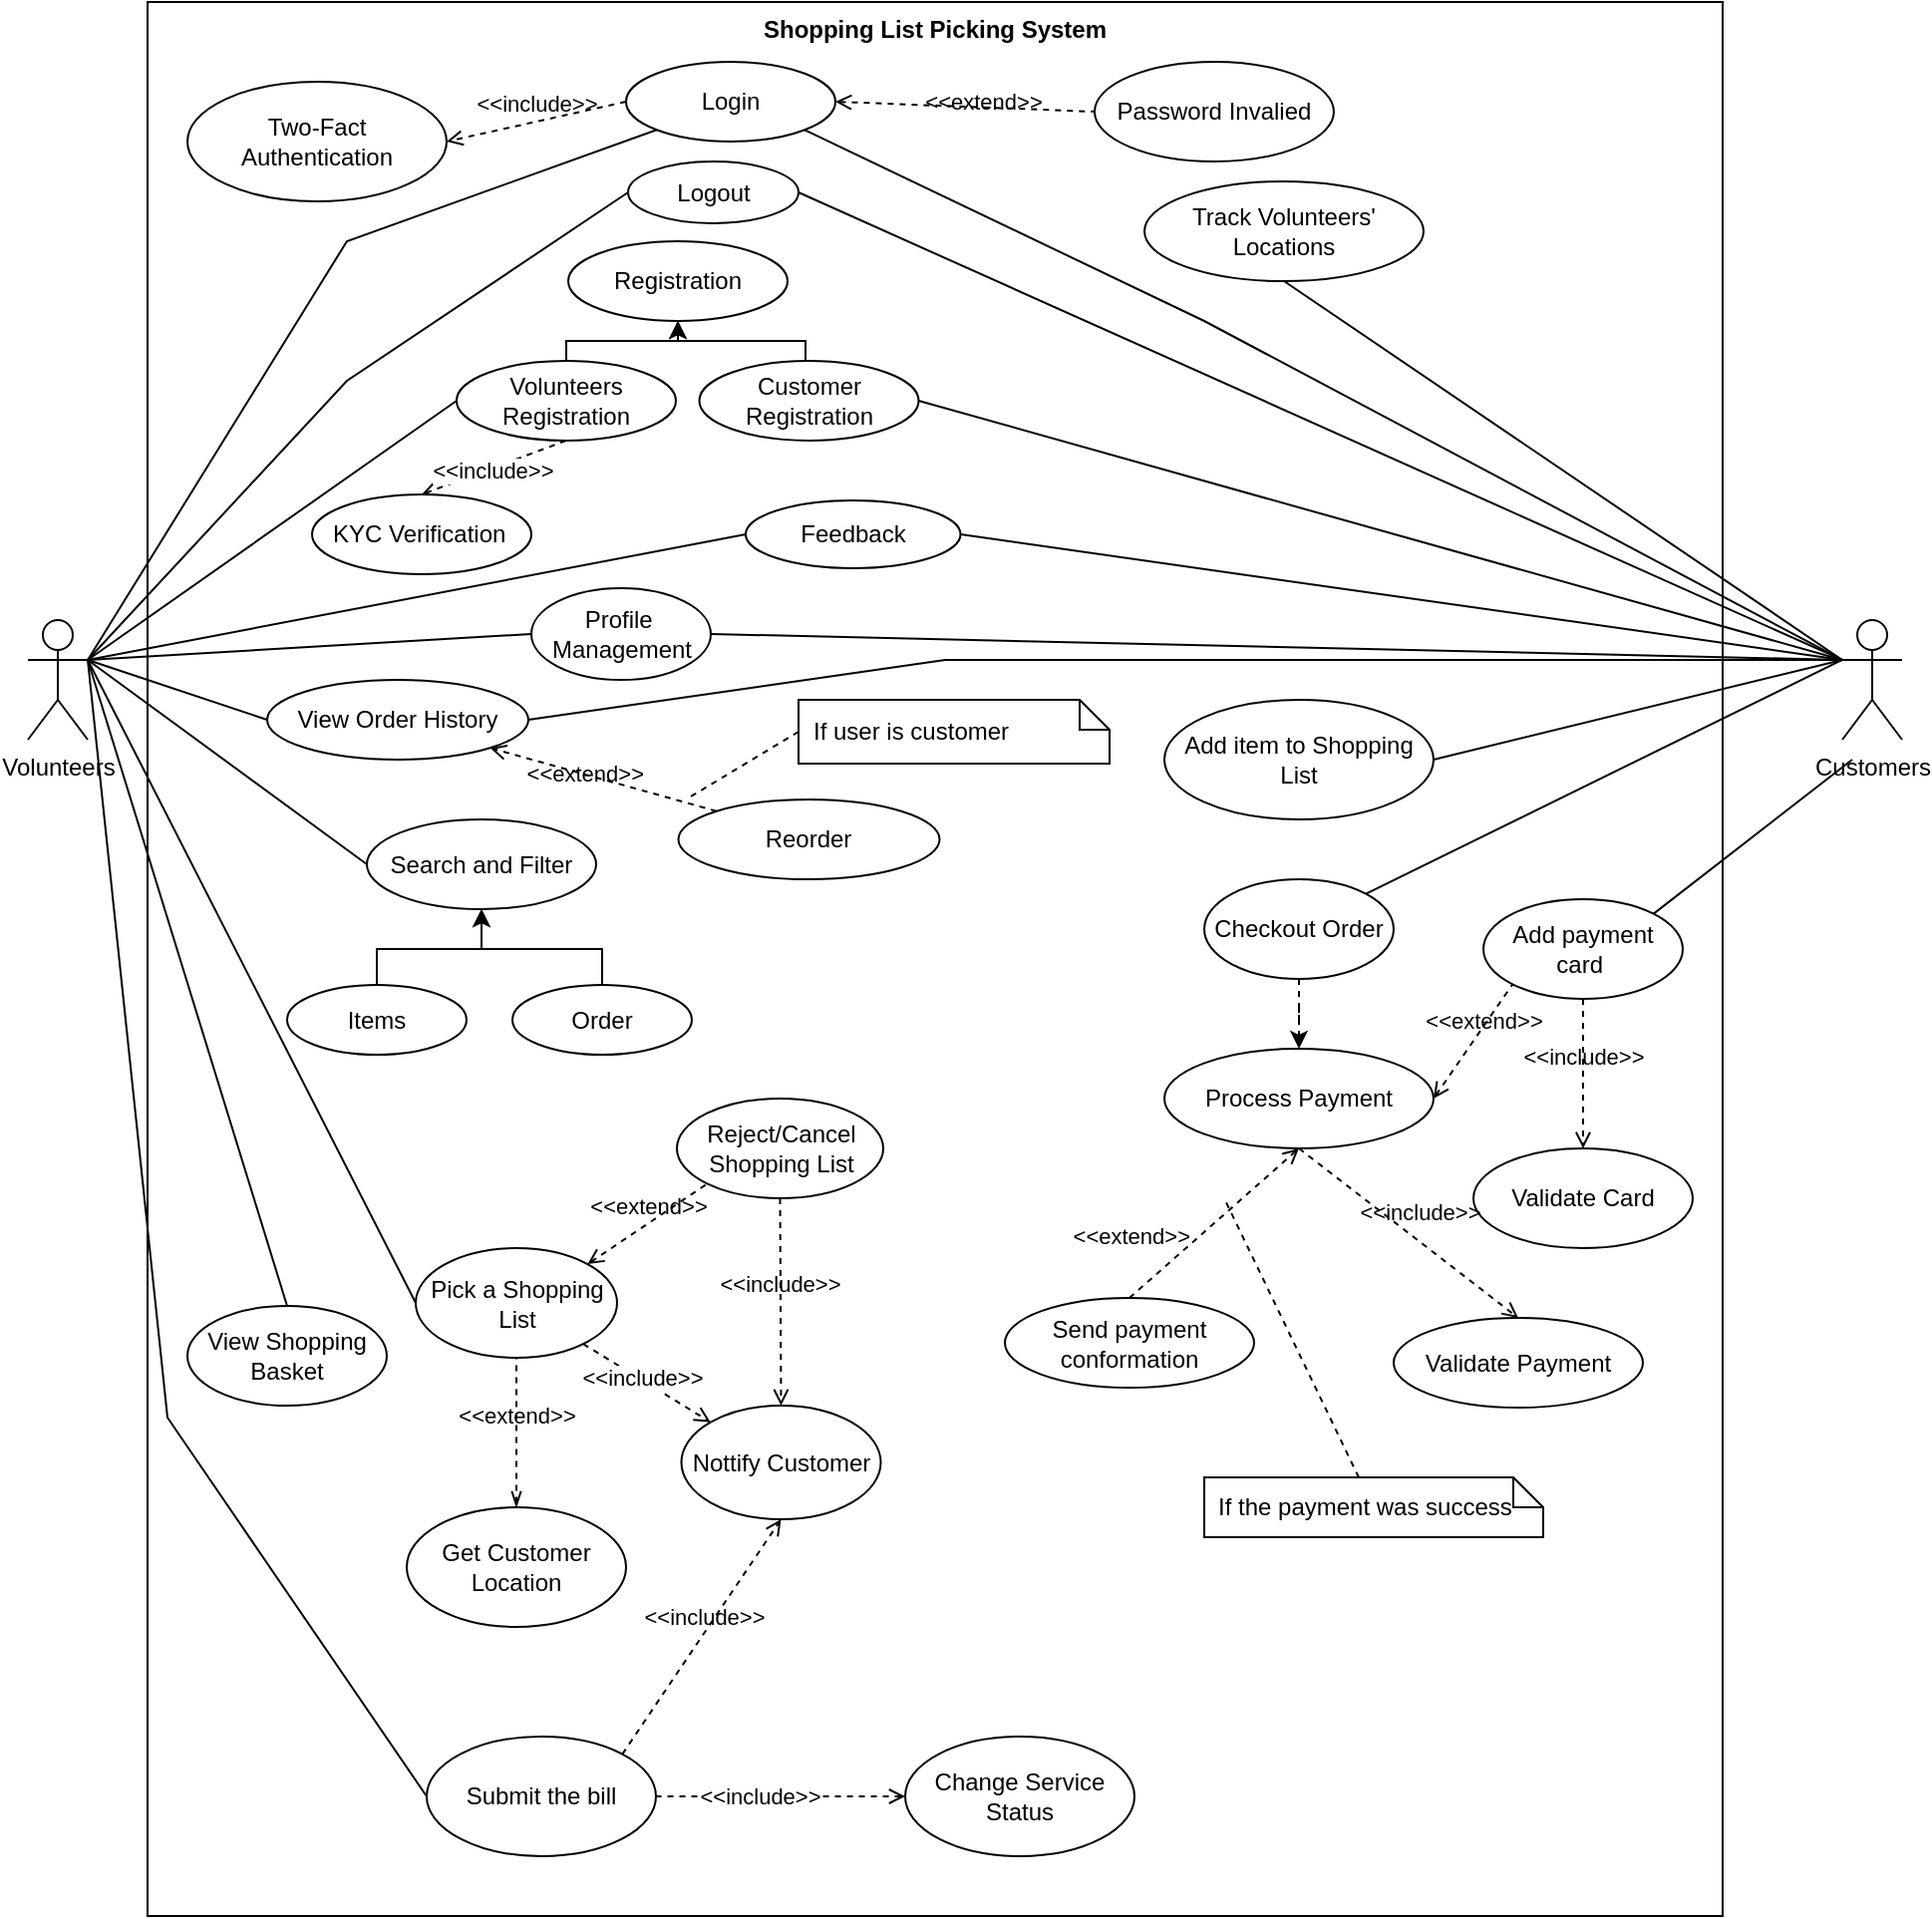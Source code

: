 <mxfile version="24.8.6">
  <diagram name="Page-1" id="Bm3mrh_khHqxssBAUn9y">
    <mxGraphModel dx="855" dy="600" grid="1" gridSize="10" guides="1" tooltips="1" connect="1" arrows="1" fold="1" page="1" pageScale="1" pageWidth="827" pageHeight="1169" math="0" shadow="0">
      <root>
        <mxCell id="0" />
        <mxCell id="1" parent="0" />
        <mxCell id="eCFrXypRxqtkJr-qqZem-71" value="Shopping List Picking System" style="shape=rect;html=1;verticalAlign=top;fontStyle=1;whiteSpace=wrap;align=center;movable=1;resizable=1;rotatable=1;deletable=1;editable=1;locked=0;connectable=1;" parent="1" vertex="1">
          <mxGeometry x="100" y="30" width="790" height="960" as="geometry" />
        </mxCell>
        <mxCell id="PDhOHW-vepiRMD2EDoVo-4" style="rounded=0;orthogonalLoop=1;jettySize=auto;html=1;entryX=0;entryY=0.5;entryDx=0;entryDy=0;endArrow=none;endFill=0;exitX=1;exitY=0.333;exitDx=0;exitDy=0;exitPerimeter=0;" edge="1" parent="1" source="eCFrXypRxqtkJr-qqZem-3" target="PDhOHW-vepiRMD2EDoVo-3">
          <mxGeometry relative="1" as="geometry" />
        </mxCell>
        <mxCell id="eCFrXypRxqtkJr-qqZem-3" value="Volunteers" style="shape=umlActor;html=1;verticalLabelPosition=bottom;verticalAlign=top;align=center;movable=1;resizable=1;rotatable=1;deletable=1;editable=1;locked=0;connectable=1;" parent="1" vertex="1">
          <mxGeometry x="40" y="340" width="30" height="60" as="geometry" />
        </mxCell>
        <mxCell id="PDhOHW-vepiRMD2EDoVo-2" style="rounded=0;orthogonalLoop=1;jettySize=auto;html=1;exitX=0;exitY=0.333;exitDx=0;exitDy=0;exitPerimeter=0;entryX=1;entryY=0;entryDx=0;entryDy=0;endArrow=none;endFill=0;" edge="1" parent="1" source="eCFrXypRxqtkJr-qqZem-7" target="PDhOHW-vepiRMD2EDoVo-1">
          <mxGeometry relative="1" as="geometry" />
        </mxCell>
        <mxCell id="eCFrXypRxqtkJr-qqZem-7" value="Customers" style="shape=umlActor;html=1;verticalLabelPosition=bottom;verticalAlign=top;align=center;movable=1;resizable=1;rotatable=1;deletable=1;editable=1;locked=0;connectable=1;" parent="1" vertex="1">
          <mxGeometry x="950" y="340" width="30" height="60" as="geometry" />
        </mxCell>
        <mxCell id="eCFrXypRxqtkJr-qqZem-9" value="Registration" style="ellipse;whiteSpace=wrap;html=1;" parent="1" vertex="1">
          <mxGeometry x="311" y="150" width="110" height="40" as="geometry" />
        </mxCell>
        <mxCell id="eCFrXypRxqtkJr-qqZem-10" value="Login" style="ellipse;whiteSpace=wrap;html=1;" parent="1" vertex="1">
          <mxGeometry x="340" y="60" width="105" height="40" as="geometry" />
        </mxCell>
        <mxCell id="eCFrXypRxqtkJr-qqZem-11" value="Password Invalied" style="ellipse;whiteSpace=wrap;html=1;" parent="1" vertex="1">
          <mxGeometry x="575" y="60" width="120" height="50" as="geometry" />
        </mxCell>
        <mxCell id="eCFrXypRxqtkJr-qqZem-12" value="Two-Fact Authentication" style="ellipse;whiteSpace=wrap;html=1;" parent="1" vertex="1">
          <mxGeometry x="120" y="70" width="130" height="60" as="geometry" />
        </mxCell>
        <mxCell id="eCFrXypRxqtkJr-qqZem-13" value="&amp;lt;&amp;lt;include&amp;gt;&amp;gt;" style="edgeStyle=none;html=1;endArrow=open;verticalAlign=bottom;dashed=1;labelBackgroundColor=none;rounded=0;exitX=0;exitY=0.5;exitDx=0;exitDy=0;entryX=1;entryY=0.5;entryDx=0;entryDy=0;" parent="1" source="eCFrXypRxqtkJr-qqZem-10" target="eCFrXypRxqtkJr-qqZem-12" edge="1">
          <mxGeometry width="160" relative="1" as="geometry">
            <mxPoint x="240" y="410" as="sourcePoint" />
            <mxPoint x="400" y="410" as="targetPoint" />
          </mxGeometry>
        </mxCell>
        <mxCell id="eCFrXypRxqtkJr-qqZem-14" value="&amp;lt;&amp;lt;extend&amp;gt;&amp;gt;" style="edgeStyle=none;html=1;startArrow=open;endArrow=none;startSize=6;verticalAlign=bottom;dashed=1;labelBackgroundColor=none;rounded=0;entryX=0;entryY=0.5;entryDx=0;entryDy=0;exitX=1;exitY=0.5;exitDx=0;exitDy=0;" parent="1" source="eCFrXypRxqtkJr-qqZem-10" target="eCFrXypRxqtkJr-qqZem-11" edge="1">
          <mxGeometry x="0.145" y="-6" width="160" relative="1" as="geometry">
            <mxPoint x="240" y="410" as="sourcePoint" />
            <mxPoint x="400" y="410" as="targetPoint" />
            <mxPoint as="offset" />
          </mxGeometry>
        </mxCell>
        <mxCell id="eCFrXypRxqtkJr-qqZem-15" value="Add item to Shopping List" style="ellipse;whiteSpace=wrap;html=1;" parent="1" vertex="1">
          <mxGeometry x="610" y="380" width="135" height="60" as="geometry" />
        </mxCell>
        <mxCell id="eCFrXypRxqtkJr-qqZem-18" value="" style="edgeStyle=none;html=1;endArrow=none;verticalAlign=bottom;rounded=0;exitX=1;exitY=0.333;exitDx=0;exitDy=0;exitPerimeter=0;entryX=0;entryY=0.5;entryDx=0;entryDy=0;" parent="1" source="eCFrXypRxqtkJr-qqZem-3" target="sf1Tuupx04ukAxqtWnvD-27" edge="1">
          <mxGeometry width="160" relative="1" as="geometry">
            <mxPoint x="130" y="250" as="sourcePoint" />
            <mxPoint x="290" y="250" as="targetPoint" />
            <Array as="points" />
          </mxGeometry>
        </mxCell>
        <mxCell id="eCFrXypRxqtkJr-qqZem-19" value="" style="edgeStyle=none;html=1;endArrow=none;verticalAlign=bottom;rounded=0;exitX=1;exitY=0.5;exitDx=0;exitDy=0;entryX=0;entryY=0.333;entryDx=0;entryDy=0;entryPerimeter=0;" parent="1" source="sf1Tuupx04ukAxqtWnvD-28" target="eCFrXypRxqtkJr-qqZem-7" edge="1">
          <mxGeometry width="160" relative="1" as="geometry">
            <mxPoint x="240" y="460" as="sourcePoint" />
            <mxPoint x="400" y="460" as="targetPoint" />
            <Array as="points" />
          </mxGeometry>
        </mxCell>
        <mxCell id="eCFrXypRxqtkJr-qqZem-20" value="" style="edgeStyle=none;html=1;endArrow=none;verticalAlign=bottom;rounded=0;entryX=0;entryY=0.333;entryDx=0;entryDy=0;entryPerimeter=0;exitX=1;exitY=1;exitDx=0;exitDy=0;" parent="1" source="eCFrXypRxqtkJr-qqZem-10" target="eCFrXypRxqtkJr-qqZem-7" edge="1">
          <mxGeometry width="160" relative="1" as="geometry">
            <mxPoint x="540" y="450" as="sourcePoint" />
            <mxPoint x="700" y="450" as="targetPoint" />
            <Array as="points">
              <mxPoint x="630" y="190" />
            </Array>
          </mxGeometry>
        </mxCell>
        <mxCell id="eCFrXypRxqtkJr-qqZem-21" value="" style="edgeStyle=none;html=1;endArrow=none;verticalAlign=bottom;rounded=0;exitX=1;exitY=0.333;exitDx=0;exitDy=0;exitPerimeter=0;entryX=0;entryY=1;entryDx=0;entryDy=0;" parent="1" source="eCFrXypRxqtkJr-qqZem-3" target="eCFrXypRxqtkJr-qqZem-10" edge="1">
          <mxGeometry width="160" relative="1" as="geometry">
            <mxPoint x="140" y="460" as="sourcePoint" />
            <mxPoint x="300" y="460" as="targetPoint" />
            <Array as="points">
              <mxPoint x="200" y="150" />
            </Array>
          </mxGeometry>
        </mxCell>
        <mxCell id="eCFrXypRxqtkJr-qqZem-22" value="" style="edgeStyle=none;html=1;endArrow=none;verticalAlign=bottom;rounded=0;entryX=0;entryY=0.333;entryDx=0;entryDy=0;entryPerimeter=0;exitX=1;exitY=0.5;exitDx=0;exitDy=0;" parent="1" source="eCFrXypRxqtkJr-qqZem-15" target="eCFrXypRxqtkJr-qqZem-7" edge="1">
          <mxGeometry width="160" relative="1" as="geometry">
            <mxPoint x="260" y="560" as="sourcePoint" />
            <mxPoint x="420" y="560" as="targetPoint" />
          </mxGeometry>
        </mxCell>
        <mxCell id="eCFrXypRxqtkJr-qqZem-24" value="" style="edgeStyle=none;html=1;endArrow=none;verticalAlign=bottom;rounded=0;exitX=1;exitY=0.333;exitDx=0;exitDy=0;exitPerimeter=0;entryX=0.5;entryY=0;entryDx=0;entryDy=0;" parent="1" source="eCFrXypRxqtkJr-qqZem-3" target="eCFrXypRxqtkJr-qqZem-43" edge="1">
          <mxGeometry width="160" relative="1" as="geometry">
            <mxPoint x="140" y="460" as="sourcePoint" />
            <mxPoint x="200" y="490" as="targetPoint" />
          </mxGeometry>
        </mxCell>
        <mxCell id="eCFrXypRxqtkJr-qqZem-25" value="Reject/Cancel Shopping List" style="ellipse;whiteSpace=wrap;html=1;" parent="1" vertex="1">
          <mxGeometry x="365.5" y="580" width="103.5" height="50" as="geometry" />
        </mxCell>
        <mxCell id="eCFrXypRxqtkJr-qqZem-29" value="Track Volunteers&#39; Locations" style="ellipse;whiteSpace=wrap;html=1;" parent="1" vertex="1">
          <mxGeometry x="600" y="120" width="140" height="50" as="geometry" />
        </mxCell>
        <mxCell id="eCFrXypRxqtkJr-qqZem-33" value="" style="endArrow=none;html=1;rounded=0;exitX=0.5;exitY=1;exitDx=0;exitDy=0;entryX=0;entryY=0.333;entryDx=0;entryDy=0;entryPerimeter=0;" parent="1" source="eCFrXypRxqtkJr-qqZem-29" edge="1" target="eCFrXypRxqtkJr-qqZem-7">
          <mxGeometry width="50" height="50" relative="1" as="geometry">
            <mxPoint x="730" y="400" as="sourcePoint" />
            <mxPoint x="780" y="350" as="targetPoint" />
          </mxGeometry>
        </mxCell>
        <mxCell id="eCFrXypRxqtkJr-qqZem-34" value="Get Customer Location" style="ellipse;whiteSpace=wrap;html=1;" parent="1" vertex="1">
          <mxGeometry x="230" y="785" width="110" height="60" as="geometry" />
        </mxCell>
        <mxCell id="eCFrXypRxqtkJr-qqZem-36" value="Add payment card&amp;nbsp;" style="ellipse;whiteSpace=wrap;html=1;" parent="1" vertex="1">
          <mxGeometry x="770" y="480" width="100" height="50" as="geometry" />
        </mxCell>
        <mxCell id="eCFrXypRxqtkJr-qqZem-38" value="" style="edgeStyle=none;html=1;endArrow=none;verticalAlign=bottom;rounded=0;exitX=0;exitY=0.333;exitDx=0;exitDy=0;exitPerimeter=0;entryX=1;entryY=0;entryDx=0;entryDy=0;" parent="1" target="eCFrXypRxqtkJr-qqZem-36" edge="1">
          <mxGeometry width="160" relative="1" as="geometry">
            <mxPoint x="955" y="410" as="sourcePoint" />
            <mxPoint x="1045" y="520" as="targetPoint" />
          </mxGeometry>
        </mxCell>
        <mxCell id="eCFrXypRxqtkJr-qqZem-39" value="Validate Card" style="ellipse;whiteSpace=wrap;html=1;" parent="1" vertex="1">
          <mxGeometry x="765" y="605" width="110" height="50" as="geometry" />
        </mxCell>
        <mxCell id="eCFrXypRxqtkJr-qqZem-40" value="&amp;lt;&amp;lt;include&amp;gt;&amp;gt;" style="edgeStyle=none;html=1;endArrow=open;verticalAlign=bottom;dashed=1;labelBackgroundColor=none;rounded=0;exitX=0.5;exitY=1;exitDx=0;exitDy=0;entryX=0.5;entryY=0;entryDx=0;entryDy=0;" parent="1" source="eCFrXypRxqtkJr-qqZem-36" target="eCFrXypRxqtkJr-qqZem-39" edge="1">
          <mxGeometry width="160" relative="1" as="geometry">
            <mxPoint x="545" y="670" as="sourcePoint" />
            <mxPoint x="705" y="670" as="targetPoint" />
          </mxGeometry>
        </mxCell>
        <mxCell id="eCFrXypRxqtkJr-qqZem-43" value="View Shopping Basket" style="ellipse;whiteSpace=wrap;html=1;" parent="1" vertex="1">
          <mxGeometry x="120" y="684" width="100" height="50" as="geometry" />
        </mxCell>
        <mxCell id="PDhOHW-vepiRMD2EDoVo-10" style="rounded=0;orthogonalLoop=1;jettySize=auto;html=1;entryX=0;entryY=0;entryDx=0;entryDy=0;endArrow=open;endFill=0;dashed=1;" edge="1" parent="1" source="eCFrXypRxqtkJr-qqZem-44" target="eCFrXypRxqtkJr-qqZem-51">
          <mxGeometry relative="1" as="geometry" />
        </mxCell>
        <mxCell id="PDhOHW-vepiRMD2EDoVo-11" value="&amp;lt;&amp;lt;include&amp;gt;&amp;gt;" style="edgeLabel;html=1;align=center;verticalAlign=middle;resizable=0;points=[];" vertex="1" connectable="0" parent="PDhOHW-vepiRMD2EDoVo-10">
          <mxGeometry x="-0.091" y="1" relative="1" as="geometry">
            <mxPoint as="offset" />
          </mxGeometry>
        </mxCell>
        <mxCell id="eCFrXypRxqtkJr-qqZem-44" value="Pick a Shopping List" style="ellipse;whiteSpace=wrap;html=1;" parent="1" vertex="1">
          <mxGeometry x="234.5" y="655" width="101" height="55" as="geometry" />
        </mxCell>
        <mxCell id="eCFrXypRxqtkJr-qqZem-50" value="&amp;lt;&amp;lt;extend&amp;gt;&amp;gt;" style="edgeStyle=none;html=1;startArrow=open;endArrow=none;startSize=6;verticalAlign=bottom;dashed=1;labelBackgroundColor=none;rounded=0;exitX=1;exitY=0;exitDx=0;exitDy=0;entryX=0;entryY=1;entryDx=0;entryDy=0;" parent="1" source="eCFrXypRxqtkJr-qqZem-44" target="eCFrXypRxqtkJr-qqZem-25" edge="1">
          <mxGeometry x="-0.002" width="160" relative="1" as="geometry">
            <mxPoint x="394.5" y="650" as="sourcePoint" />
            <mxPoint x="554.5" y="650" as="targetPoint" />
            <mxPoint as="offset" />
          </mxGeometry>
        </mxCell>
        <mxCell id="eCFrXypRxqtkJr-qqZem-51" value="Nottify Customer" style="ellipse;whiteSpace=wrap;html=1;" parent="1" vertex="1">
          <mxGeometry x="367.75" y="734" width="100" height="57" as="geometry" />
        </mxCell>
        <mxCell id="eCFrXypRxqtkJr-qqZem-52" value="&amp;lt;&amp;lt;include&amp;gt;&amp;gt;" style="edgeStyle=none;html=1;endArrow=open;verticalAlign=bottom;dashed=1;labelBackgroundColor=none;rounded=0;entryX=0.5;entryY=0;entryDx=0;entryDy=0;exitX=0.5;exitY=1;exitDx=0;exitDy=0;" parent="1" source="eCFrXypRxqtkJr-qqZem-25" target="eCFrXypRxqtkJr-qqZem-51" edge="1">
          <mxGeometry x="-0.003" width="160" relative="1" as="geometry">
            <mxPoint x="470" y="390" as="sourcePoint" />
            <mxPoint x="530" y="420" as="targetPoint" />
            <mxPoint as="offset" />
          </mxGeometry>
        </mxCell>
        <mxCell id="eCFrXypRxqtkJr-qqZem-54" value="Submit the bill" style="ellipse;whiteSpace=wrap;html=1;" parent="1" vertex="1">
          <mxGeometry x="240" y="900" width="115" height="60" as="geometry" />
        </mxCell>
        <mxCell id="eCFrXypRxqtkJr-qqZem-55" value="&amp;lt;&amp;lt;include&amp;gt;&amp;gt;" style="edgeStyle=none;html=1;endArrow=open;verticalAlign=bottom;dashed=1;labelBackgroundColor=none;rounded=0;entryX=0.5;entryY=1;entryDx=0;entryDy=0;exitX=1;exitY=0;exitDx=0;exitDy=0;" parent="1" source="eCFrXypRxqtkJr-qqZem-54" target="eCFrXypRxqtkJr-qqZem-51" edge="1">
          <mxGeometry x="0.022" width="160" relative="1" as="geometry">
            <mxPoint x="370" y="650" as="sourcePoint" />
            <mxPoint x="530" y="650" as="targetPoint" />
            <Array as="points" />
            <mxPoint as="offset" />
          </mxGeometry>
        </mxCell>
        <mxCell id="eCFrXypRxqtkJr-qqZem-56" value="" style="edgeStyle=none;html=1;endArrow=none;verticalAlign=bottom;rounded=0;exitX=1;exitY=0.333;exitDx=0;exitDy=0;exitPerimeter=0;entryX=0;entryY=0.5;entryDx=0;entryDy=0;" parent="1" source="eCFrXypRxqtkJr-qqZem-3" target="eCFrXypRxqtkJr-qqZem-54" edge="1">
          <mxGeometry width="160" relative="1" as="geometry">
            <mxPoint x="370" y="650" as="sourcePoint" />
            <mxPoint x="530" y="650" as="targetPoint" />
            <Array as="points">
              <mxPoint x="110" y="740" />
            </Array>
          </mxGeometry>
        </mxCell>
        <mxCell id="eCFrXypRxqtkJr-qqZem-58" value="Process Payment" style="ellipse;whiteSpace=wrap;html=1;" parent="1" vertex="1">
          <mxGeometry x="610" y="555" width="135" height="50" as="geometry" />
        </mxCell>
        <mxCell id="eCFrXypRxqtkJr-qqZem-59" value="Validate Payment" style="ellipse;whiteSpace=wrap;html=1;" parent="1" vertex="1">
          <mxGeometry x="725" y="690" width="125" height="45" as="geometry" />
        </mxCell>
        <mxCell id="eCFrXypRxqtkJr-qqZem-60" value="Send payment conformation" style="ellipse;whiteSpace=wrap;html=1;" parent="1" vertex="1">
          <mxGeometry x="530" y="680" width="125" height="45" as="geometry" />
        </mxCell>
        <mxCell id="eCFrXypRxqtkJr-qqZem-62" value="&amp;lt;&amp;lt;include&amp;gt;&amp;gt;" style="edgeStyle=none;html=1;endArrow=open;verticalAlign=bottom;dashed=1;labelBackgroundColor=none;rounded=0;exitX=0.5;exitY=1;exitDx=0;exitDy=0;entryX=0.5;entryY=0;entryDx=0;entryDy=0;" parent="1" source="eCFrXypRxqtkJr-qqZem-58" target="eCFrXypRxqtkJr-qqZem-59" edge="1">
          <mxGeometry x="0.048" y="4" width="160" relative="1" as="geometry">
            <mxPoint x="535" y="435" as="sourcePoint" />
            <mxPoint x="695" y="435" as="targetPoint" />
            <mxPoint as="offset" />
          </mxGeometry>
        </mxCell>
        <mxCell id="eCFrXypRxqtkJr-qqZem-64" value="Profile&amp;nbsp;&lt;div&gt;Management&lt;/div&gt;" style="ellipse;whiteSpace=wrap;html=1;" parent="1" vertex="1">
          <mxGeometry x="292.5" y="324" width="90" height="46" as="geometry" />
        </mxCell>
        <mxCell id="eCFrXypRxqtkJr-qqZem-67" value="" style="edgeStyle=none;html=1;endArrow=none;verticalAlign=bottom;rounded=0;exitX=1;exitY=0.333;exitDx=0;exitDy=0;exitPerimeter=0;entryX=0;entryY=0.5;entryDx=0;entryDy=0;" parent="1" source="eCFrXypRxqtkJr-qqZem-3" target="eCFrXypRxqtkJr-qqZem-64" edge="1">
          <mxGeometry width="160" relative="1" as="geometry">
            <mxPoint x="370" y="460" as="sourcePoint" />
            <mxPoint x="530" y="460" as="targetPoint" />
          </mxGeometry>
        </mxCell>
        <mxCell id="eCFrXypRxqtkJr-qqZem-68" value="" style="edgeStyle=none;html=1;endArrow=none;verticalAlign=bottom;rounded=0;exitX=1;exitY=0.5;exitDx=0;exitDy=0;entryX=0;entryY=0.333;entryDx=0;entryDy=0;entryPerimeter=0;" parent="1" source="eCFrXypRxqtkJr-qqZem-64" target="eCFrXypRxqtkJr-qqZem-7" edge="1">
          <mxGeometry width="160" relative="1" as="geometry">
            <mxPoint x="482.5" y="320" as="sourcePoint" />
            <mxPoint x="642.5" y="320" as="targetPoint" />
            <Array as="points" />
          </mxGeometry>
        </mxCell>
        <mxCell id="eCFrXypRxqtkJr-qqZem-72" value="If the payment was success" style="shape=note;size=15;spacingLeft=5;align=left;whiteSpace=wrap;" parent="1" vertex="1">
          <mxGeometry x="630" y="770" width="170" height="30" as="geometry" />
        </mxCell>
        <mxCell id="eCFrXypRxqtkJr-qqZem-73" value="&amp;lt;&amp;lt;extend&amp;gt;&amp;gt;" style="align=right;html=1;verticalAlign=bottom;rounded=0;labelBackgroundColor=none;endArrow=open;endSize=6;dashed=1;entryX=0.5;entryY=1;entryDx=0;entryDy=0;exitX=0.5;exitY=0;exitDx=0;exitDy=0;" parent="1" source="eCFrXypRxqtkJr-qqZem-60" target="eCFrXypRxqtkJr-qqZem-58" edge="1">
          <mxGeometry x="-0.332" y="-4" relative="1" as="geometry">
            <mxPoint x="725" y="605" as="targetPoint" />
            <mxPoint x="835" y="665" as="sourcePoint" />
            <mxPoint as="offset" />
          </mxGeometry>
        </mxCell>
        <mxCell id="eCFrXypRxqtkJr-qqZem-74" value="" style="edgeStyle=none;html=1;endArrow=none;rounded=0;labelBackgroundColor=none;dashed=1;exitX=0;exitY=0;exitDx=77.5;exitDy=0;exitPerimeter=0;" parent="1" source="eCFrXypRxqtkJr-qqZem-72" edge="1">
          <mxGeometry relative="1" as="geometry">
            <mxPoint x="640" y="630" as="targetPoint" />
            <mxPoint x="827.5" y="565" as="sourcePoint" />
          </mxGeometry>
        </mxCell>
        <mxCell id="eCFrXypRxqtkJr-qqZem-75" value="View Order History" style="ellipse;whiteSpace=wrap;html=1;" parent="1" vertex="1">
          <mxGeometry x="160" y="370" width="131" height="40" as="geometry" />
        </mxCell>
        <mxCell id="eCFrXypRxqtkJr-qqZem-76" value="" style="edgeStyle=none;html=1;endArrow=none;verticalAlign=bottom;rounded=0;entryX=0;entryY=0.5;entryDx=0;entryDy=0;exitX=1;exitY=0.333;exitDx=0;exitDy=0;exitPerimeter=0;" parent="1" source="eCFrXypRxqtkJr-qqZem-3" target="eCFrXypRxqtkJr-qqZem-75" edge="1">
          <mxGeometry width="160" relative="1" as="geometry">
            <mxPoint x="170" y="390" as="sourcePoint" />
            <mxPoint x="410" y="470" as="targetPoint" />
          </mxGeometry>
        </mxCell>
        <mxCell id="eCFrXypRxqtkJr-qqZem-77" value="" style="endArrow=none;html=1;rounded=0;exitX=1;exitY=0.5;exitDx=0;exitDy=0;entryX=0;entryY=0.333;entryDx=0;entryDy=0;entryPerimeter=0;" parent="1" source="eCFrXypRxqtkJr-qqZem-75" edge="1" target="eCFrXypRxqtkJr-qqZem-7">
          <mxGeometry width="50" height="50" relative="1" as="geometry">
            <mxPoint x="410" y="380" as="sourcePoint" />
            <mxPoint x="780" y="350" as="targetPoint" />
            <Array as="points">
              <mxPoint x="500" y="360" />
            </Array>
          </mxGeometry>
        </mxCell>
        <mxCell id="eCFrXypRxqtkJr-qqZem-80" value="Reorder" style="ellipse;whiteSpace=wrap;html=1;" parent="1" vertex="1">
          <mxGeometry x="366.25" y="430" width="131" height="40" as="geometry" />
        </mxCell>
        <mxCell id="eCFrXypRxqtkJr-qqZem-82" value="Feedback" style="ellipse;whiteSpace=wrap;html=1;" parent="1" vertex="1">
          <mxGeometry x="400" y="280" width="107.75" height="34" as="geometry" />
        </mxCell>
        <mxCell id="eCFrXypRxqtkJr-qqZem-83" value="" style="edgeStyle=none;html=1;endArrow=none;verticalAlign=bottom;rounded=0;exitX=1;exitY=0.333;exitDx=0;exitDy=0;exitPerimeter=0;entryX=0;entryY=0.5;entryDx=0;entryDy=0;" parent="1" source="eCFrXypRxqtkJr-qqZem-3" target="eCFrXypRxqtkJr-qqZem-82" edge="1">
          <mxGeometry width="160" relative="1" as="geometry">
            <mxPoint x="370" y="370" as="sourcePoint" />
            <mxPoint x="530" y="370" as="targetPoint" />
            <Array as="points" />
          </mxGeometry>
        </mxCell>
        <mxCell id="eCFrXypRxqtkJr-qqZem-84" value="" style="edgeStyle=none;html=1;endArrow=none;verticalAlign=bottom;rounded=0;exitX=1;exitY=0.5;exitDx=0;exitDy=0;entryX=0;entryY=0.333;entryDx=0;entryDy=0;entryPerimeter=0;" parent="1" source="eCFrXypRxqtkJr-qqZem-82" target="eCFrXypRxqtkJr-qqZem-7" edge="1">
          <mxGeometry width="160" relative="1" as="geometry">
            <mxPoint x="370" y="370" as="sourcePoint" />
            <mxPoint x="530" y="370" as="targetPoint" />
          </mxGeometry>
        </mxCell>
        <mxCell id="eCFrXypRxqtkJr-qqZem-87" value="&amp;lt;&amp;lt;extend&amp;gt;&amp;gt;" style="edgeStyle=none;html=1;endArrow=none;verticalAlign=bottom;dashed=1;labelBackgroundColor=none;rounded=0;entryX=0;entryY=1;entryDx=0;entryDy=0;exitX=1;exitY=0.5;exitDx=0;exitDy=0;startArrow=open;startFill=0;endFill=0;" parent="1" source="eCFrXypRxqtkJr-qqZem-58" target="eCFrXypRxqtkJr-qqZem-36" edge="1">
          <mxGeometry x="0.116" y="-3" width="160" relative="1" as="geometry">
            <mxPoint x="815" y="515" as="sourcePoint" />
            <mxPoint x="765" y="510" as="targetPoint" />
            <mxPoint as="offset" />
          </mxGeometry>
        </mxCell>
        <mxCell id="eCFrXypRxqtkJr-qqZem-88" value="Logout" style="ellipse;whiteSpace=wrap;html=1;" parent="1" vertex="1">
          <mxGeometry x="341" y="110" width="85.5" height="31" as="geometry" />
        </mxCell>
        <mxCell id="eCFrXypRxqtkJr-qqZem-89" value="" style="edgeStyle=none;html=1;endArrow=none;verticalAlign=bottom;rounded=0;exitX=1;exitY=0.333;exitDx=0;exitDy=0;exitPerimeter=0;entryX=0;entryY=0.5;entryDx=0;entryDy=0;" parent="1" source="eCFrXypRxqtkJr-qqZem-3" target="eCFrXypRxqtkJr-qqZem-88" edge="1">
          <mxGeometry width="160" relative="1" as="geometry">
            <mxPoint x="370" y="140" as="sourcePoint" />
            <mxPoint x="530" y="140" as="targetPoint" />
            <Array as="points">
              <mxPoint x="200" y="220" />
            </Array>
          </mxGeometry>
        </mxCell>
        <mxCell id="eCFrXypRxqtkJr-qqZem-90" value="" style="endArrow=none;html=1;rounded=0;entryX=0;entryY=0.333;entryDx=0;entryDy=0;entryPerimeter=0;exitX=1;exitY=0.5;exitDx=0;exitDy=0;" parent="1" source="eCFrXypRxqtkJr-qqZem-88" target="eCFrXypRxqtkJr-qqZem-7" edge="1">
          <mxGeometry width="50" height="50" relative="1" as="geometry">
            <mxPoint x="420" y="160" as="sourcePoint" />
            <mxPoint x="470" y="110" as="targetPoint" />
          </mxGeometry>
        </mxCell>
        <mxCell id="sf1Tuupx04ukAxqtWnvD-12" value="&amp;lt;&amp;lt;extend&amp;gt;&amp;gt;" style="edgeStyle=none;html=1;endArrow=none;verticalAlign=bottom;dashed=1;labelBackgroundColor=none;rounded=0;exitX=0.5;exitY=0;exitDx=0;exitDy=0;entryX=0.5;entryY=1;entryDx=0;entryDy=0;startArrow=openThin;startFill=0;endFill=0;" parent="1" source="eCFrXypRxqtkJr-qqZem-34" target="eCFrXypRxqtkJr-qqZem-44" edge="1">
          <mxGeometry width="160" relative="1" as="geometry">
            <mxPoint x="430" y="640" as="sourcePoint" />
            <mxPoint x="590" y="640" as="targetPoint" />
          </mxGeometry>
        </mxCell>
        <mxCell id="sf1Tuupx04ukAxqtWnvD-14" value="If user is customer" style="shape=note;size=15;spacingLeft=5;align=left;whiteSpace=wrap;" parent="1" vertex="1">
          <mxGeometry x="426.5" y="380" width="156" height="32" as="geometry" />
        </mxCell>
        <mxCell id="sf1Tuupx04ukAxqtWnvD-15" value="&amp;lt;&amp;lt;extend&amp;gt;&amp;gt;" style="align=right;html=1;verticalAlign=bottom;rounded=0;labelBackgroundColor=none;endArrow=open;endSize=6;dashed=1;entryX=1;entryY=1;entryDx=0;entryDy=0;exitX=0;exitY=0;exitDx=0;exitDy=0;" parent="1" source="eCFrXypRxqtkJr-qqZem-80" target="eCFrXypRxqtkJr-qqZem-75" edge="1">
          <mxGeometry x="-0.385" relative="1" as="geometry">
            <mxPoint x="380" y="490" as="targetPoint" />
            <mxPoint x="540" y="490" as="sourcePoint" />
            <mxPoint as="offset" />
          </mxGeometry>
        </mxCell>
        <mxCell id="sf1Tuupx04ukAxqtWnvD-16" value="" style="edgeStyle=none;html=1;endArrow=none;rounded=0;labelBackgroundColor=none;dashed=1;exitX=0;exitY=0.5;exitDx=0;exitDy=0;exitPerimeter=0;" parent="1" source="sf1Tuupx04ukAxqtWnvD-14" edge="1">
          <mxGeometry relative="1" as="geometry">
            <mxPoint x="370" y="430" as="targetPoint" />
          </mxGeometry>
        </mxCell>
        <mxCell id="sf1Tuupx04ukAxqtWnvD-24" style="rounded=0;orthogonalLoop=1;jettySize=auto;html=1;exitX=0.5;exitY=0;exitDx=0;exitDy=0;startArrow=open;startFill=0;endArrow=none;endFill=0;dashed=1;entryX=0.5;entryY=1;entryDx=0;entryDy=0;" parent="1" source="sf1Tuupx04ukAxqtWnvD-23" target="sf1Tuupx04ukAxqtWnvD-27" edge="1">
          <mxGeometry relative="1" as="geometry">
            <mxPoint x="840" y="140" as="targetPoint" />
          </mxGeometry>
        </mxCell>
        <mxCell id="sf1Tuupx04ukAxqtWnvD-25" value="&amp;lt;&amp;lt;include&amp;gt;&amp;gt;" style="edgeLabel;html=1;align=center;verticalAlign=middle;resizable=0;points=[];" parent="sf1Tuupx04ukAxqtWnvD-24" vertex="1" connectable="0">
          <mxGeometry x="-0.03" relative="1" as="geometry">
            <mxPoint y="1" as="offset" />
          </mxGeometry>
        </mxCell>
        <mxCell id="sf1Tuupx04ukAxqtWnvD-23" value="KYC Verification&amp;nbsp;" style="ellipse;whiteSpace=wrap;html=1;" parent="1" vertex="1">
          <mxGeometry x="182.5" y="277" width="110" height="40" as="geometry" />
        </mxCell>
        <mxCell id="sf1Tuupx04ukAxqtWnvD-29" style="edgeStyle=orthogonalEdgeStyle;rounded=0;orthogonalLoop=1;jettySize=auto;html=1;exitX=0.5;exitY=0;exitDx=0;exitDy=0;entryX=0.5;entryY=1;entryDx=0;entryDy=0;" parent="1" source="sf1Tuupx04ukAxqtWnvD-27" target="eCFrXypRxqtkJr-qqZem-9" edge="1">
          <mxGeometry relative="1" as="geometry">
            <Array as="points">
              <mxPoint x="310" y="200" />
              <mxPoint x="366" y="200" />
            </Array>
          </mxGeometry>
        </mxCell>
        <mxCell id="sf1Tuupx04ukAxqtWnvD-27" value="Volunteers&lt;div&gt;Registration&lt;/div&gt;" style="ellipse;whiteSpace=wrap;html=1;" parent="1" vertex="1">
          <mxGeometry x="255" y="210" width="110" height="40" as="geometry" />
        </mxCell>
        <mxCell id="sf1Tuupx04ukAxqtWnvD-30" style="edgeStyle=orthogonalEdgeStyle;rounded=0;orthogonalLoop=1;jettySize=auto;html=1;entryX=0.5;entryY=1;entryDx=0;entryDy=0;" parent="1" source="sf1Tuupx04ukAxqtWnvD-28" target="eCFrXypRxqtkJr-qqZem-9" edge="1">
          <mxGeometry relative="1" as="geometry">
            <Array as="points">
              <mxPoint x="430" y="200" />
              <mxPoint x="366" y="200" />
            </Array>
          </mxGeometry>
        </mxCell>
        <mxCell id="sf1Tuupx04ukAxqtWnvD-28" value="Customer&lt;div&gt;Registration&lt;/div&gt;" style="ellipse;whiteSpace=wrap;html=1;" parent="1" vertex="1">
          <mxGeometry x="376.75" y="210" width="110" height="40" as="geometry" />
        </mxCell>
        <mxCell id="PDhOHW-vepiRMD2EDoVo-7" style="edgeStyle=orthogonalEdgeStyle;rounded=0;orthogonalLoop=1;jettySize=auto;html=1;entryX=0.5;entryY=0;entryDx=0;entryDy=0;dashed=1;" edge="1" parent="1" source="PDhOHW-vepiRMD2EDoVo-1" target="eCFrXypRxqtkJr-qqZem-58">
          <mxGeometry relative="1" as="geometry" />
        </mxCell>
        <mxCell id="PDhOHW-vepiRMD2EDoVo-1" value="Checkout Order" style="ellipse;whiteSpace=wrap;html=1;" vertex="1" parent="1">
          <mxGeometry x="630" y="470" width="95" height="50" as="geometry" />
        </mxCell>
        <mxCell id="PDhOHW-vepiRMD2EDoVo-8" style="edgeStyle=orthogonalEdgeStyle;rounded=0;orthogonalLoop=1;jettySize=auto;html=1;entryX=0.5;entryY=0;entryDx=0;entryDy=0;startArrow=classic;startFill=1;endArrow=none;endFill=0;" edge="1" parent="1" source="PDhOHW-vepiRMD2EDoVo-3" target="PDhOHW-vepiRMD2EDoVo-5">
          <mxGeometry relative="1" as="geometry" />
        </mxCell>
        <mxCell id="PDhOHW-vepiRMD2EDoVo-9" style="edgeStyle=orthogonalEdgeStyle;rounded=0;orthogonalLoop=1;jettySize=auto;html=1;startArrow=classic;startFill=1;endArrow=none;endFill=0;" edge="1" parent="1" source="PDhOHW-vepiRMD2EDoVo-3" target="PDhOHW-vepiRMD2EDoVo-6">
          <mxGeometry relative="1" as="geometry" />
        </mxCell>
        <mxCell id="PDhOHW-vepiRMD2EDoVo-3" value="Search and Filter" style="ellipse;whiteSpace=wrap;html=1;" vertex="1" parent="1">
          <mxGeometry x="210" y="440" width="115" height="45" as="geometry" />
        </mxCell>
        <mxCell id="PDhOHW-vepiRMD2EDoVo-5" value="Items" style="ellipse;whiteSpace=wrap;html=1;" vertex="1" parent="1">
          <mxGeometry x="170" y="523" width="90" height="35" as="geometry" />
        </mxCell>
        <mxCell id="PDhOHW-vepiRMD2EDoVo-6" value="Order" style="ellipse;whiteSpace=wrap;html=1;" vertex="1" parent="1">
          <mxGeometry x="283" y="523" width="90" height="35" as="geometry" />
        </mxCell>
        <mxCell id="PDhOHW-vepiRMD2EDoVo-13" style="rounded=0;orthogonalLoop=1;jettySize=auto;html=1;entryX=1;entryY=0.333;entryDx=0;entryDy=0;entryPerimeter=0;endArrow=none;endFill=0;exitX=0;exitY=0.5;exitDx=0;exitDy=0;" edge="1" parent="1" source="eCFrXypRxqtkJr-qqZem-44" target="eCFrXypRxqtkJr-qqZem-3">
          <mxGeometry relative="1" as="geometry" />
        </mxCell>
        <mxCell id="PDhOHW-vepiRMD2EDoVo-15" style="edgeStyle=orthogonalEdgeStyle;rounded=0;orthogonalLoop=1;jettySize=auto;html=1;entryX=1;entryY=0.5;entryDx=0;entryDy=0;dashed=1;endArrow=none;endFill=0;startArrow=open;startFill=0;" edge="1" parent="1" source="PDhOHW-vepiRMD2EDoVo-14" target="eCFrXypRxqtkJr-qqZem-54">
          <mxGeometry relative="1" as="geometry" />
        </mxCell>
        <mxCell id="PDhOHW-vepiRMD2EDoVo-16" value="&amp;lt;&amp;lt;include&amp;gt;&amp;gt;" style="edgeLabel;html=1;align=center;verticalAlign=middle;resizable=0;points=[];" vertex="1" connectable="0" parent="PDhOHW-vepiRMD2EDoVo-15">
          <mxGeometry x="0.167" relative="1" as="geometry">
            <mxPoint as="offset" />
          </mxGeometry>
        </mxCell>
        <mxCell id="PDhOHW-vepiRMD2EDoVo-14" value="Change Service Status" style="ellipse;whiteSpace=wrap;html=1;" vertex="1" parent="1">
          <mxGeometry x="480" y="900" width="115" height="60" as="geometry" />
        </mxCell>
      </root>
    </mxGraphModel>
  </diagram>
</mxfile>

